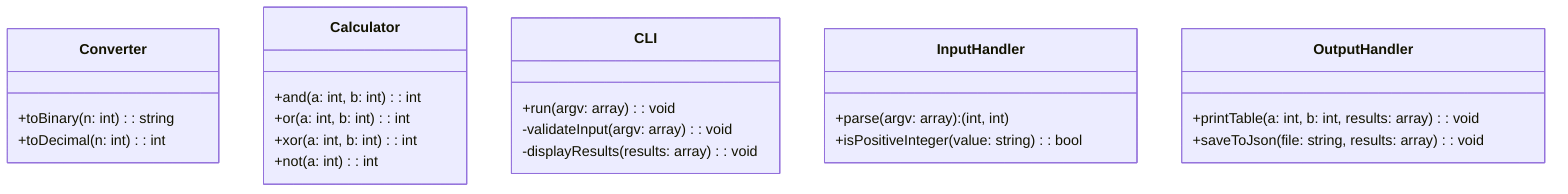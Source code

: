 classDiagram
    class Converter {
        +toBinary(n: int): string
        +toDecimal(n: int): int
    }

    class Calculator {
        +and(a: int, b: int): int
        +or(a: int, b: int): int
        +xor(a: int, b: int): int
        +not(a: int): int
    }

    class CLI {
        +run(argv: array): void
        -validateInput(argv: array): void
        -displayResults(results: array): void
    }

    class InputHandler {
        +parse(argv: array): (int, int)
        +isPositiveInteger(value: string): bool
    }

    class OutputHandler {
        +printTable(a: int, b: int, results: array): void
        +saveToJson(file: string, results: array): void
    }